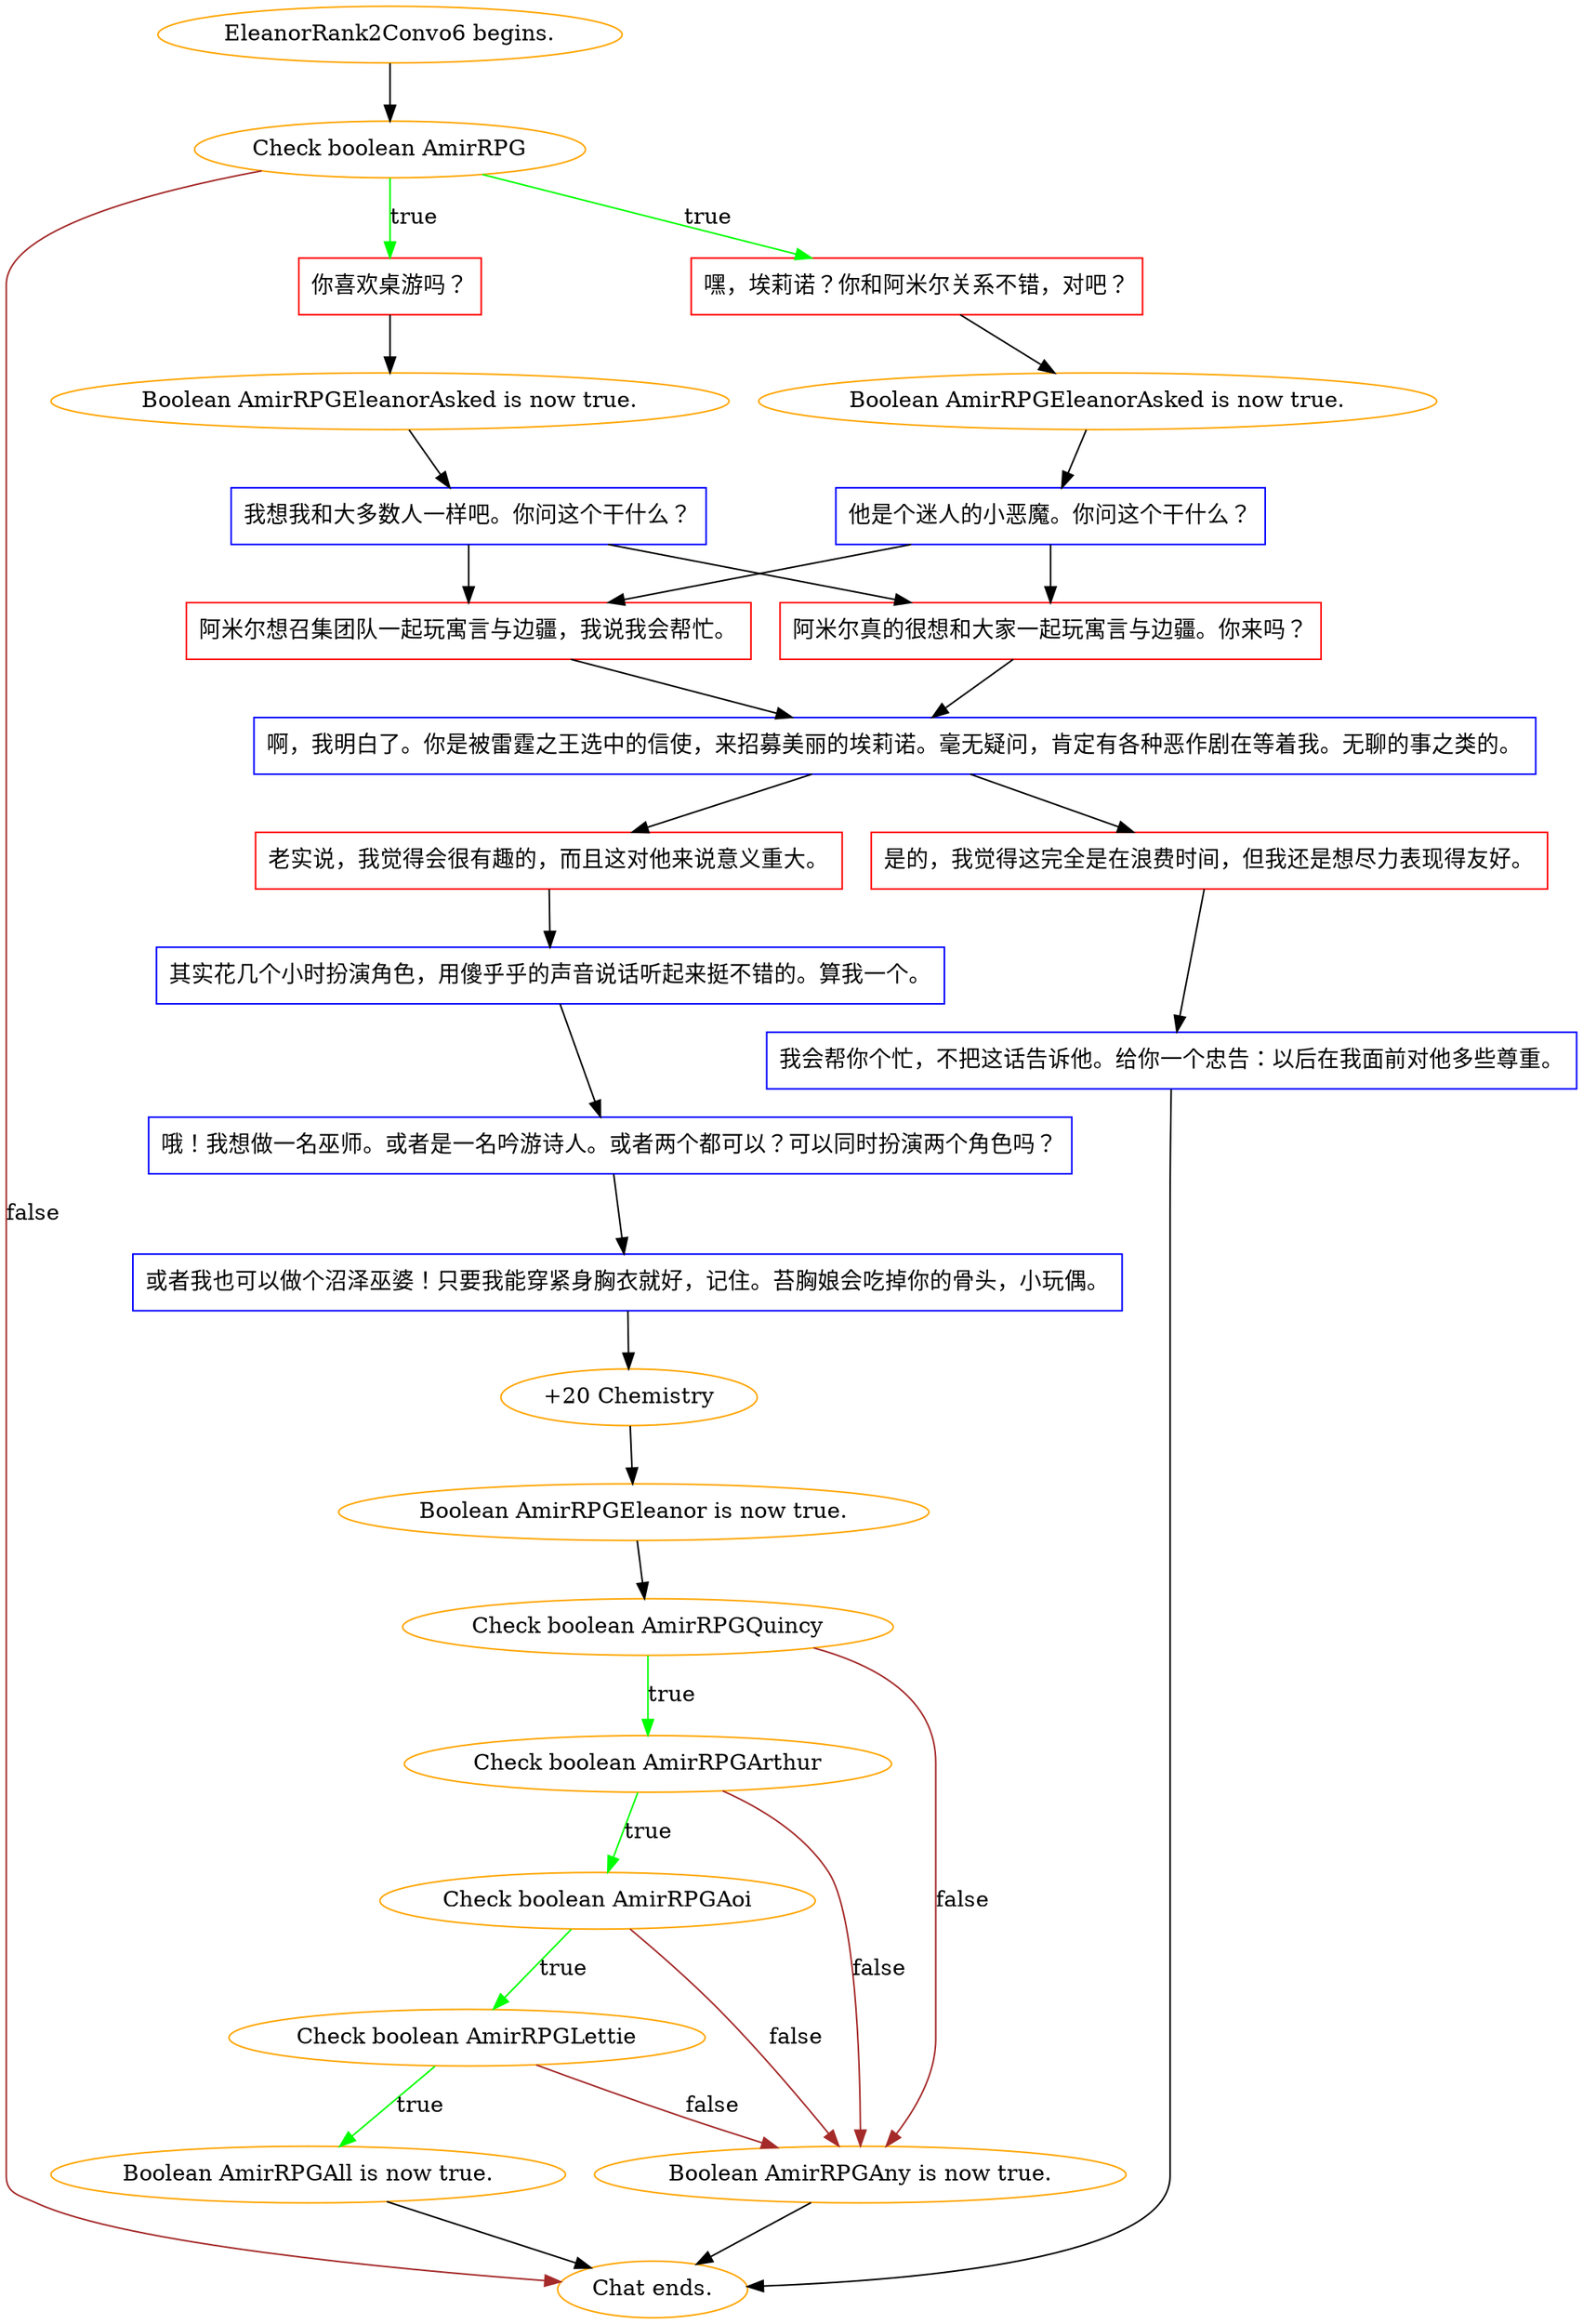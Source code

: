 digraph {
	"EleanorRank2Convo6 begins." [color=orange];
		"EleanorRank2Convo6 begins." -> j4038456104;
	j4038456104 [label="Check boolean AmirRPG",color=orange];
		j4038456104 -> j3239907609 [label=true,color=green];
		j4038456104 -> j2929054015 [label=true,color=green];
		j4038456104 -> "Chat ends." [label=false,color=brown];
	j3239907609 [label="嘿，埃莉诺？你和阿米尔关系不错，对吧？",shape=box,color=red];
		j3239907609 -> j1143210602;
	j2929054015 [label="你喜欢桌游吗？",shape=box,color=red];
		j2929054015 -> j3588545883;
	"Chat ends." [color=orange];
	j1143210602 [label="Boolean AmirRPGEleanorAsked is now true.",color=orange];
		j1143210602 -> j3894875372;
	j3588545883 [label="Boolean AmirRPGEleanorAsked is now true.",color=orange];
		j3588545883 -> j796211178;
	j3894875372 [label="他是个迷人的小恶魔。你问这个干什么？",shape=box,color=blue];
		j3894875372 -> j1436194133;
		j3894875372 -> j3505829943;
	j796211178 [label="我想我和大多数人一样吧。你问这个干什么？",shape=box,color=blue];
		j796211178 -> j1436194133;
		j796211178 -> j3505829943;
	j1436194133 [label="阿米尔想召集团队一起玩寓言与边疆，我说我会帮忙。",shape=box,color=red];
		j1436194133 -> j2830654042;
	j3505829943 [label="阿米尔真的很想和大家一起玩寓言与边疆。你来吗？",shape=box,color=red];
		j3505829943 -> j2830654042;
	j2830654042 [label="啊，我明白了。你是被雷霆之王选中的信使，来招募美丽的埃莉诺。毫无疑问，肯定有各种恶作剧在等着我。无聊的事之类的。",shape=box,color=blue];
		j2830654042 -> j1623785971;
		j2830654042 -> j1895783740;
	j1623785971 [label="是的，我觉得这完全是在浪费时间，但我还是想尽力表现得友好。",shape=box,color=red];
		j1623785971 -> j1621461914;
	j1895783740 [label="老实说，我觉得会很有趣的，而且这对他来说意义重大。",shape=box,color=red];
		j1895783740 -> j2909692639;
	j1621461914 [label="我会帮你个忙，不把这话告诉他。给你一个忠告：以后在我面前对他多些尊重。",shape=box,color=blue];
		j1621461914 -> "Chat ends.";
	j2909692639 [label="其实花几个小时扮演角色，用傻乎乎的声音说话听起来挺不错的。算我一个。",shape=box,color=blue];
		j2909692639 -> j3013689366;
	j3013689366 [label="哦！我想做一名巫师。或者是一名吟游诗人。或者两个都可以？可以同时扮演两个角色吗？",shape=box,color=blue];
		j3013689366 -> j5658988;
	j5658988 [label="或者我也可以做个沼泽巫婆！只要我能穿紧身胸衣就好，记住。苔胸娘会吃掉你的骨头，小玩偶。",shape=box,color=blue];
		j5658988 -> j1667172562;
	j1667172562 [label="+20 Chemistry",color=orange];
		j1667172562 -> j628696720;
	j628696720 [label="Boolean AmirRPGEleanor is now true.",color=orange];
		j628696720 -> j544204682;
	j544204682 [label="Check boolean AmirRPGQuincy",color=orange];
		j544204682 -> j154985083 [label=true,color=green];
		j544204682 -> j1992773596 [label=false,color=brown];
	j154985083 [label="Check boolean AmirRPGArthur",color=orange];
		j154985083 -> j3551149342 [label=true,color=green];
		j154985083 -> j1992773596 [label=false,color=brown];
	j1992773596 [label="Boolean AmirRPGAny is now true.",color=orange];
		j1992773596 -> "Chat ends.";
	j3551149342 [label="Check boolean AmirRPGAoi",color=orange];
		j3551149342 -> j682952477 [label=true,color=green];
		j3551149342 -> j1992773596 [label=false,color=brown];
	j682952477 [label="Check boolean AmirRPGLettie",color=orange];
		j682952477 -> j2677000302 [label=true,color=green];
		j682952477 -> j1992773596 [label=false,color=brown];
	j2677000302 [label="Boolean AmirRPGAll is now true.",color=orange];
		j2677000302 -> "Chat ends.";
}